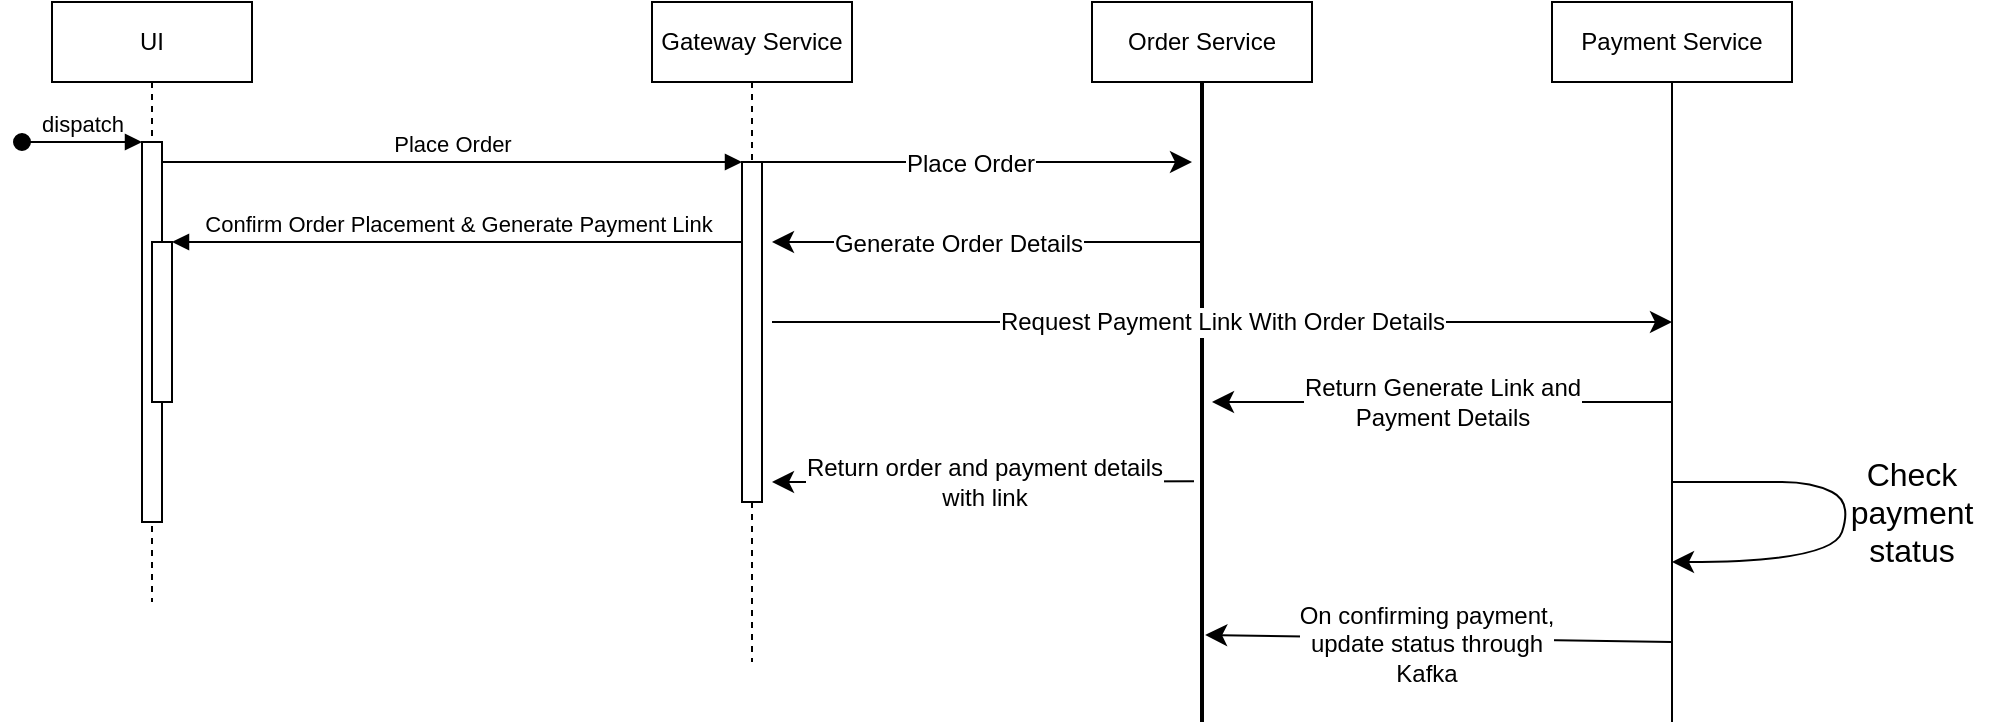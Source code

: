 <mxfile version="24.2.5" type="github">
  <diagram name="Page-1" id="2YBvvXClWsGukQMizWep">
    <mxGraphModel dx="777" dy="867" grid="1" gridSize="10" guides="1" tooltips="1" connect="1" arrows="1" fold="1" page="1" pageScale="1" pageWidth="850" pageHeight="1100" math="0" shadow="0">
      <root>
        <mxCell id="0" />
        <mxCell id="1" parent="0" />
        <mxCell id="aM9ryv3xv72pqoxQDRHE-1" value="UI" style="shape=umlLifeline;perimeter=lifelinePerimeter;whiteSpace=wrap;html=1;container=0;dropTarget=0;collapsible=0;recursiveResize=0;outlineConnect=0;portConstraint=eastwest;newEdgeStyle={&quot;edgeStyle&quot;:&quot;elbowEdgeStyle&quot;,&quot;elbow&quot;:&quot;vertical&quot;,&quot;curved&quot;:0,&quot;rounded&quot;:0};" parent="1" vertex="1">
          <mxGeometry x="40" y="40" width="100" height="300" as="geometry" />
        </mxCell>
        <mxCell id="aM9ryv3xv72pqoxQDRHE-2" value="" style="html=1;points=[];perimeter=orthogonalPerimeter;outlineConnect=0;targetShapes=umlLifeline;portConstraint=eastwest;newEdgeStyle={&quot;edgeStyle&quot;:&quot;elbowEdgeStyle&quot;,&quot;elbow&quot;:&quot;vertical&quot;,&quot;curved&quot;:0,&quot;rounded&quot;:0};" parent="aM9ryv3xv72pqoxQDRHE-1" vertex="1">
          <mxGeometry x="45" y="70" width="10" height="190" as="geometry" />
        </mxCell>
        <mxCell id="aM9ryv3xv72pqoxQDRHE-3" value="dispatch" style="html=1;verticalAlign=bottom;startArrow=oval;endArrow=block;startSize=8;edgeStyle=elbowEdgeStyle;elbow=vertical;curved=0;rounded=0;" parent="aM9ryv3xv72pqoxQDRHE-1" target="aM9ryv3xv72pqoxQDRHE-2" edge="1">
          <mxGeometry relative="1" as="geometry">
            <mxPoint x="-15" y="70" as="sourcePoint" />
          </mxGeometry>
        </mxCell>
        <mxCell id="aM9ryv3xv72pqoxQDRHE-4" value="" style="html=1;points=[];perimeter=orthogonalPerimeter;outlineConnect=0;targetShapes=umlLifeline;portConstraint=eastwest;newEdgeStyle={&quot;edgeStyle&quot;:&quot;elbowEdgeStyle&quot;,&quot;elbow&quot;:&quot;vertical&quot;,&quot;curved&quot;:0,&quot;rounded&quot;:0};" parent="aM9ryv3xv72pqoxQDRHE-1" vertex="1">
          <mxGeometry x="50" y="120" width="10" height="80" as="geometry" />
        </mxCell>
        <mxCell id="aM9ryv3xv72pqoxQDRHE-5" value="Gateway Service" style="shape=umlLifeline;perimeter=lifelinePerimeter;whiteSpace=wrap;html=1;container=0;dropTarget=0;collapsible=0;recursiveResize=0;outlineConnect=0;portConstraint=eastwest;newEdgeStyle={&quot;edgeStyle&quot;:&quot;elbowEdgeStyle&quot;,&quot;elbow&quot;:&quot;vertical&quot;,&quot;curved&quot;:0,&quot;rounded&quot;:0};" parent="1" vertex="1">
          <mxGeometry x="340" y="40" width="100" height="330" as="geometry" />
        </mxCell>
        <mxCell id="aM9ryv3xv72pqoxQDRHE-6" value="" style="html=1;points=[];perimeter=orthogonalPerimeter;outlineConnect=0;targetShapes=umlLifeline;portConstraint=eastwest;newEdgeStyle={&quot;edgeStyle&quot;:&quot;elbowEdgeStyle&quot;,&quot;elbow&quot;:&quot;vertical&quot;,&quot;curved&quot;:0,&quot;rounded&quot;:0};" parent="aM9ryv3xv72pqoxQDRHE-5" vertex="1">
          <mxGeometry x="45" y="80" width="10" height="170" as="geometry" />
        </mxCell>
        <mxCell id="aM9ryv3xv72pqoxQDRHE-7" value="Place Order" style="html=1;verticalAlign=bottom;endArrow=block;edgeStyle=elbowEdgeStyle;elbow=vertical;curved=0;rounded=0;" parent="1" source="aM9ryv3xv72pqoxQDRHE-2" target="aM9ryv3xv72pqoxQDRHE-6" edge="1">
          <mxGeometry relative="1" as="geometry">
            <mxPoint x="195" y="130" as="sourcePoint" />
            <Array as="points">
              <mxPoint x="180" y="120" />
            </Array>
          </mxGeometry>
        </mxCell>
        <mxCell id="aM9ryv3xv72pqoxQDRHE-9" value="Confirm Order Placement &amp;amp; Generate Payment Link" style="html=1;verticalAlign=bottom;endArrow=block;edgeStyle=elbowEdgeStyle;elbow=vertical;curved=0;rounded=0;" parent="1" source="aM9ryv3xv72pqoxQDRHE-6" target="aM9ryv3xv72pqoxQDRHE-4" edge="1">
          <mxGeometry relative="1" as="geometry">
            <mxPoint x="175" y="160" as="sourcePoint" />
            <Array as="points">
              <mxPoint x="190" y="160" />
            </Array>
          </mxGeometry>
        </mxCell>
        <mxCell id="wiBz7AC0jUXsu6t4ET3I-1" value="Order Service" style="rounded=0;whiteSpace=wrap;html=1;" vertex="1" parent="1">
          <mxGeometry x="560" y="40" width="110" height="40" as="geometry" />
        </mxCell>
        <mxCell id="wiBz7AC0jUXsu6t4ET3I-4" value="" style="line;strokeWidth=2;direction=south;html=1;" vertex="1" parent="1">
          <mxGeometry x="610" y="80" width="10" height="320" as="geometry" />
        </mxCell>
        <mxCell id="wiBz7AC0jUXsu6t4ET3I-6" value="" style="endArrow=classic;html=1;rounded=0;fontSize=12;startSize=8;endSize=8;curved=1;" edge="1" parent="1">
          <mxGeometry relative="1" as="geometry">
            <mxPoint x="390" y="120" as="sourcePoint" />
            <mxPoint x="610" y="120" as="targetPoint" />
          </mxGeometry>
        </mxCell>
        <mxCell id="wiBz7AC0jUXsu6t4ET3I-7" value="Label" style="edgeLabel;resizable=0;html=1;fontSize=12;;align=center;verticalAlign=middle;" connectable="0" vertex="1" parent="wiBz7AC0jUXsu6t4ET3I-6">
          <mxGeometry relative="1" as="geometry" />
        </mxCell>
        <mxCell id="wiBz7AC0jUXsu6t4ET3I-9" value="Place Order" style="edgeLabel;html=1;align=center;verticalAlign=middle;resizable=0;points=[];fontSize=12;" vertex="1" connectable="0" parent="wiBz7AC0jUXsu6t4ET3I-6">
          <mxGeometry x="-0.014" y="-1" relative="1" as="geometry">
            <mxPoint as="offset" />
          </mxGeometry>
        </mxCell>
        <mxCell id="wiBz7AC0jUXsu6t4ET3I-10" value="Payment Service" style="rounded=0;whiteSpace=wrap;html=1;" vertex="1" parent="1">
          <mxGeometry x="790" y="40" width="120" height="40" as="geometry" />
        </mxCell>
        <mxCell id="wiBz7AC0jUXsu6t4ET3I-11" value="" style="endArrow=none;html=1;rounded=0;fontSize=12;startSize=8;endSize=8;curved=1;" edge="1" parent="1">
          <mxGeometry width="50" height="50" relative="1" as="geometry">
            <mxPoint x="850" y="400" as="sourcePoint" />
            <mxPoint x="850" y="80" as="targetPoint" />
          </mxGeometry>
        </mxCell>
        <mxCell id="wiBz7AC0jUXsu6t4ET3I-12" value="" style="endArrow=classic;html=1;rounded=0;fontSize=12;startSize=8;endSize=8;curved=1;exitX=0.25;exitY=0.5;exitDx=0;exitDy=0;exitPerimeter=0;" edge="1" parent="1">
          <mxGeometry relative="1" as="geometry">
            <mxPoint x="615" y="160" as="sourcePoint" />
            <mxPoint x="400" y="160" as="targetPoint" />
          </mxGeometry>
        </mxCell>
        <mxCell id="wiBz7AC0jUXsu6t4ET3I-13" value="Label" style="edgeLabel;resizable=0;html=1;fontSize=12;;align=center;verticalAlign=middle;" connectable="0" vertex="1" parent="wiBz7AC0jUXsu6t4ET3I-12">
          <mxGeometry relative="1" as="geometry" />
        </mxCell>
        <mxCell id="wiBz7AC0jUXsu6t4ET3I-14" value="Generate Order Details" style="edgeLabel;html=1;align=center;verticalAlign=middle;resizable=0;points=[];fontSize=12;" vertex="1" connectable="0" parent="wiBz7AC0jUXsu6t4ET3I-12">
          <mxGeometry x="0.135" y="1" relative="1" as="geometry">
            <mxPoint as="offset" />
          </mxGeometry>
        </mxCell>
        <mxCell id="wiBz7AC0jUXsu6t4ET3I-15" value="" style="endArrow=classic;html=1;rounded=0;fontSize=12;startSize=8;endSize=8;curved=1;" edge="1" parent="1">
          <mxGeometry relative="1" as="geometry">
            <mxPoint x="400" y="200" as="sourcePoint" />
            <mxPoint x="850" y="200" as="targetPoint" />
          </mxGeometry>
        </mxCell>
        <mxCell id="wiBz7AC0jUXsu6t4ET3I-16" value="Request Payment Link With Order Details" style="edgeLabel;resizable=0;html=1;fontSize=12;;align=center;verticalAlign=middle;" connectable="0" vertex="1" parent="wiBz7AC0jUXsu6t4ET3I-15">
          <mxGeometry relative="1" as="geometry" />
        </mxCell>
        <mxCell id="wiBz7AC0jUXsu6t4ET3I-17" value="" style="endArrow=classic;html=1;rounded=0;fontSize=12;startSize=8;endSize=8;curved=1;" edge="1" parent="1">
          <mxGeometry relative="1" as="geometry">
            <mxPoint x="850" y="240" as="sourcePoint" />
            <mxPoint x="620" y="240" as="targetPoint" />
          </mxGeometry>
        </mxCell>
        <mxCell id="wiBz7AC0jUXsu6t4ET3I-18" value="Return Generate Link and&lt;div&gt;Payment Details&lt;/div&gt;" style="edgeLabel;resizable=0;html=1;fontSize=12;;align=center;verticalAlign=middle;" connectable="0" vertex="1" parent="wiBz7AC0jUXsu6t4ET3I-17">
          <mxGeometry relative="1" as="geometry" />
        </mxCell>
        <mxCell id="wiBz7AC0jUXsu6t4ET3I-19" value="" style="curved=1;endArrow=classic;html=1;rounded=0;fontSize=12;startSize=8;endSize=8;" edge="1" parent="1">
          <mxGeometry width="50" height="50" relative="1" as="geometry">
            <mxPoint x="850" y="280" as="sourcePoint" />
            <mxPoint x="850" y="320" as="targetPoint" />
            <Array as="points">
              <mxPoint x="890" y="280" />
              <mxPoint x="920" y="280" />
              <mxPoint x="940" y="290" />
              <mxPoint x="930" y="320" />
            </Array>
          </mxGeometry>
        </mxCell>
        <mxCell id="wiBz7AC0jUXsu6t4ET3I-25" value="Check payment status" style="text;html=1;align=center;verticalAlign=middle;whiteSpace=wrap;rounded=0;fontSize=16;" vertex="1" parent="1">
          <mxGeometry x="920" y="260" width="100" height="70" as="geometry" />
        </mxCell>
        <mxCell id="wiBz7AC0jUXsu6t4ET3I-26" value="" style="endArrow=classic;html=1;rounded=0;fontSize=12;startSize=8;endSize=8;curved=1;entryX=0.864;entryY=0.34;entryDx=0;entryDy=0;entryPerimeter=0;" edge="1" parent="1" target="wiBz7AC0jUXsu6t4ET3I-4">
          <mxGeometry relative="1" as="geometry">
            <mxPoint x="850" y="360" as="sourcePoint" />
            <mxPoint x="730" y="350" as="targetPoint" />
          </mxGeometry>
        </mxCell>
        <mxCell id="wiBz7AC0jUXsu6t4ET3I-27" value="Label" style="edgeLabel;resizable=0;html=1;fontSize=12;;align=center;verticalAlign=middle;" connectable="0" vertex="1" parent="wiBz7AC0jUXsu6t4ET3I-26">
          <mxGeometry relative="1" as="geometry" />
        </mxCell>
        <mxCell id="wiBz7AC0jUXsu6t4ET3I-28" value="On confirming payment,&lt;div&gt;update status through&lt;/div&gt;&lt;div&gt;Kafka&lt;/div&gt;" style="edgeLabel;html=1;align=center;verticalAlign=middle;resizable=0;points=[];fontSize=12;" vertex="1" connectable="0" parent="wiBz7AC0jUXsu6t4ET3I-26">
          <mxGeometry x="0.053" y="3" relative="1" as="geometry">
            <mxPoint as="offset" />
          </mxGeometry>
        </mxCell>
        <mxCell id="wiBz7AC0jUXsu6t4ET3I-29" value="" style="endArrow=classic;html=1;rounded=0;fontSize=12;startSize=8;endSize=8;curved=1;exitX=0.624;exitY=0.9;exitDx=0;exitDy=0;exitPerimeter=0;" edge="1" parent="1" source="wiBz7AC0jUXsu6t4ET3I-4">
          <mxGeometry relative="1" as="geometry">
            <mxPoint x="510" y="280" as="sourcePoint" />
            <mxPoint x="400" y="280" as="targetPoint" />
          </mxGeometry>
        </mxCell>
        <mxCell id="wiBz7AC0jUXsu6t4ET3I-30" value="Return order and payment details&lt;div&gt;&lt;div&gt;with link&lt;/div&gt;&lt;/div&gt;" style="edgeLabel;resizable=0;html=1;fontSize=12;;align=center;verticalAlign=middle;" connectable="0" vertex="1" parent="wiBz7AC0jUXsu6t4ET3I-29">
          <mxGeometry relative="1" as="geometry" />
        </mxCell>
      </root>
    </mxGraphModel>
  </diagram>
</mxfile>
